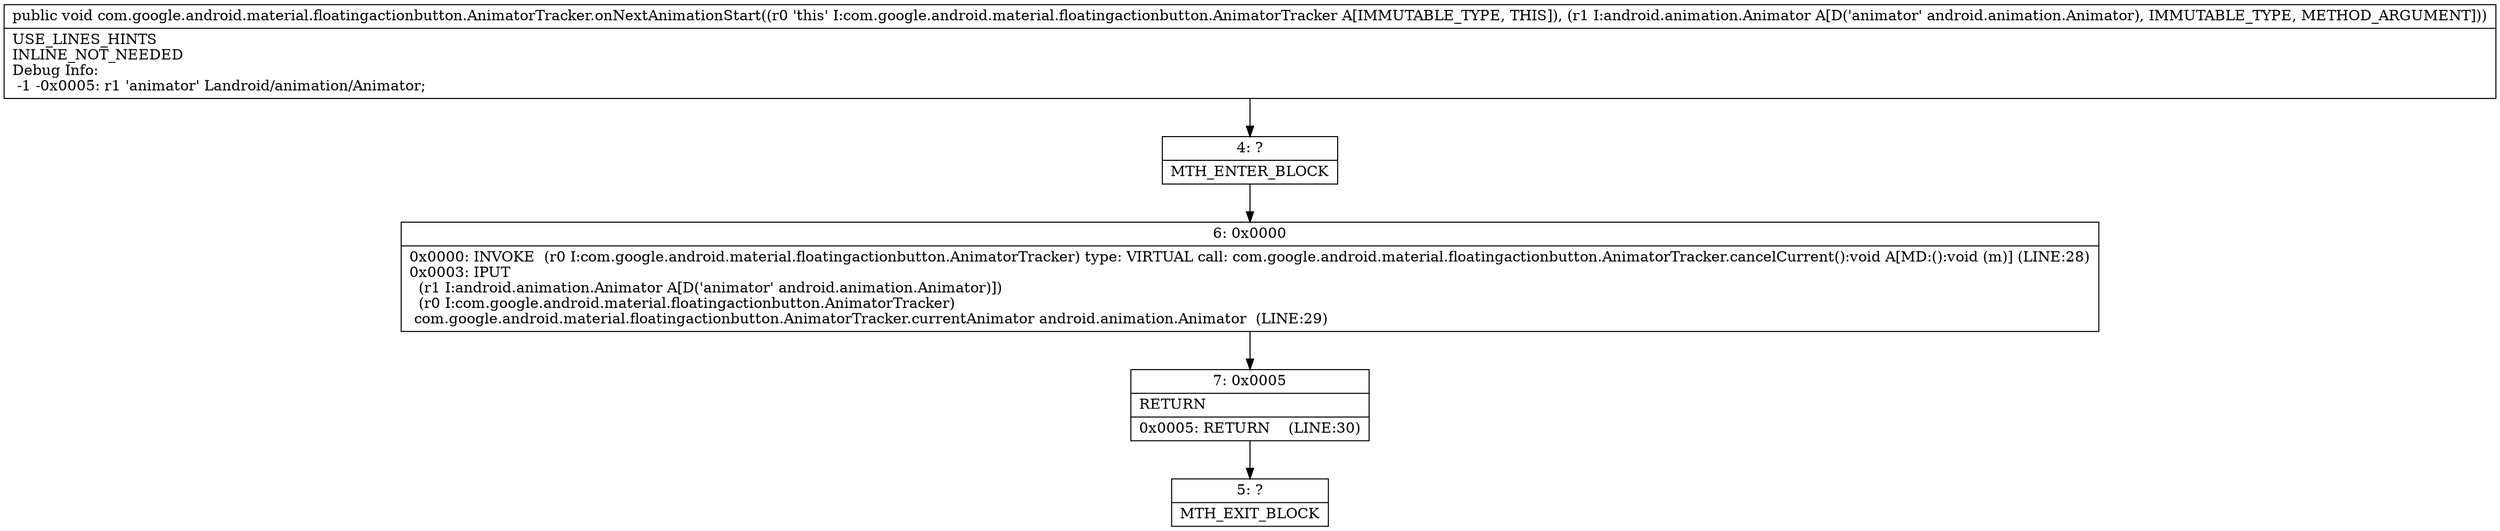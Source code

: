 digraph "CFG forcom.google.android.material.floatingactionbutton.AnimatorTracker.onNextAnimationStart(Landroid\/animation\/Animator;)V" {
Node_4 [shape=record,label="{4\:\ ?|MTH_ENTER_BLOCK\l}"];
Node_6 [shape=record,label="{6\:\ 0x0000|0x0000: INVOKE  (r0 I:com.google.android.material.floatingactionbutton.AnimatorTracker) type: VIRTUAL call: com.google.android.material.floatingactionbutton.AnimatorTracker.cancelCurrent():void A[MD:():void (m)] (LINE:28)\l0x0003: IPUT  \l  (r1 I:android.animation.Animator A[D('animator' android.animation.Animator)])\l  (r0 I:com.google.android.material.floatingactionbutton.AnimatorTracker)\l com.google.android.material.floatingactionbutton.AnimatorTracker.currentAnimator android.animation.Animator  (LINE:29)\l}"];
Node_7 [shape=record,label="{7\:\ 0x0005|RETURN\l|0x0005: RETURN    (LINE:30)\l}"];
Node_5 [shape=record,label="{5\:\ ?|MTH_EXIT_BLOCK\l}"];
MethodNode[shape=record,label="{public void com.google.android.material.floatingactionbutton.AnimatorTracker.onNextAnimationStart((r0 'this' I:com.google.android.material.floatingactionbutton.AnimatorTracker A[IMMUTABLE_TYPE, THIS]), (r1 I:android.animation.Animator A[D('animator' android.animation.Animator), IMMUTABLE_TYPE, METHOD_ARGUMENT]))  | USE_LINES_HINTS\lINLINE_NOT_NEEDED\lDebug Info:\l  \-1 \-0x0005: r1 'animator' Landroid\/animation\/Animator;\l}"];
MethodNode -> Node_4;Node_4 -> Node_6;
Node_6 -> Node_7;
Node_7 -> Node_5;
}

